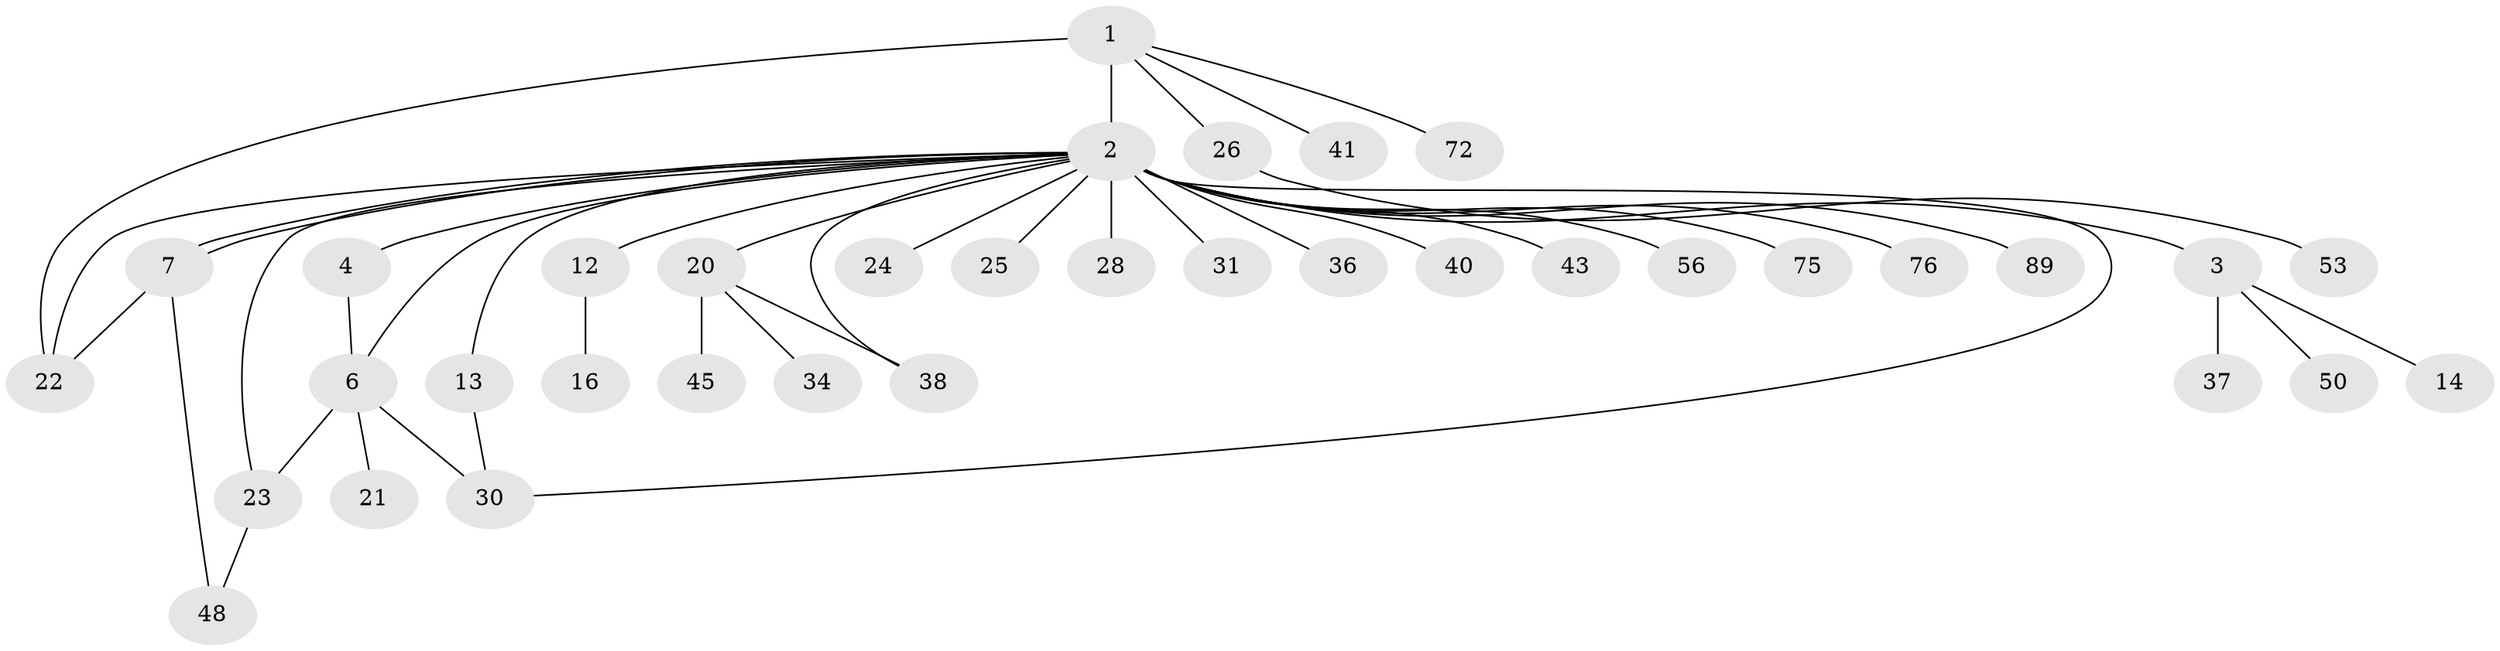 // original degree distribution, {11: 0.011111111111111112, 25: 0.011111111111111112, 4: 0.07777777777777778, 2: 0.3333333333333333, 6: 0.011111111111111112, 1: 0.45555555555555555, 3: 0.05555555555555555, 5: 0.022222222222222223, 9: 0.011111111111111112, 7: 0.011111111111111112}
// Generated by graph-tools (version 1.1) at 2025/18/03/04/25 18:18:06]
// undirected, 36 vertices, 44 edges
graph export_dot {
graph [start="1"]
  node [color=gray90,style=filled];
  1 [super="+32+18+8"];
  2 [super="+5+19"];
  3;
  4;
  6 [super="+44+11"];
  7 [super="+35+9+10"];
  12 [super="+17+15"];
  13 [super="+80+39"];
  14 [super="+42"];
  16;
  20 [super="+51+62+65+68+73"];
  21;
  22 [super="+70+88+81+29"];
  23 [super="+58"];
  24;
  25 [super="+33"];
  26 [super="+52"];
  28 [super="+66"];
  30 [super="+63"];
  31;
  34;
  36 [super="+46"];
  37 [super="+54+85"];
  38 [super="+60+78+90+55"];
  40;
  41;
  43 [super="+87+69"];
  45 [super="+71"];
  48 [super="+57"];
  50;
  53 [super="+83"];
  56;
  72;
  75;
  76;
  89;
  1 -- 2 [weight=3];
  1 -- 26;
  1 -- 41;
  1 -- 72;
  1 -- 22 [weight=2];
  2 -- 3;
  2 -- 4;
  2 -- 6;
  2 -- 7;
  2 -- 7;
  2 -- 12;
  2 -- 13;
  2 -- 22;
  2 -- 24;
  2 -- 25;
  2 -- 28 [weight=2];
  2 -- 30;
  2 -- 31;
  2 -- 36;
  2 -- 38;
  2 -- 43 [weight=2];
  2 -- 56;
  2 -- 75;
  2 -- 76;
  2 -- 89 [weight=2];
  2 -- 23;
  2 -- 40;
  2 -- 20;
  3 -- 14;
  3 -- 37;
  3 -- 50;
  4 -- 6;
  6 -- 23;
  6 -- 21;
  6 -- 30;
  7 -- 22;
  7 -- 48;
  12 -- 16;
  13 -- 30;
  20 -- 34;
  20 -- 45;
  20 -- 38;
  23 -- 48;
  26 -- 53;
}
